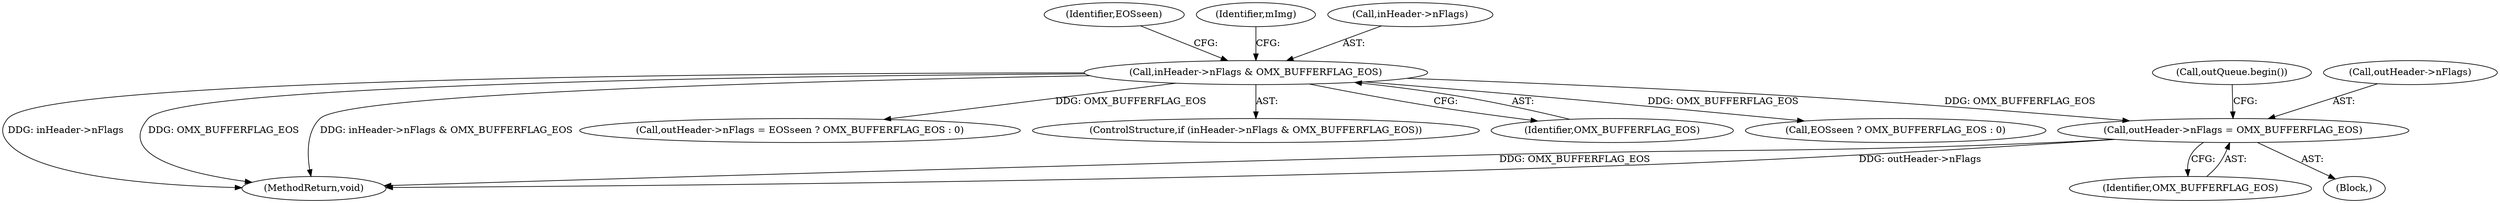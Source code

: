 digraph "0_Android_5a6788730acfc6fd8f4a6ef89d2c376572a26b55@pointer" {
"1000184" [label="(Call,outHeader->nFlags = OMX_BUFFERFLAG_EOS)"];
"1000154" [label="(Call,inHeader->nFlags & OMX_BUFFERFLAG_EOS)"];
"1000161" [label="(Identifier,EOSseen)"];
"1000297" [label="(Call,EOSseen ? OMX_BUFFERFLAG_EOS : 0)"];
"1000154" [label="(Call,inHeader->nFlags & OMX_BUFFERFLAG_EOS)"];
"1000184" [label="(Call,outHeader->nFlags = OMX_BUFFERFLAG_EOS)"];
"1000188" [label="(Identifier,OMX_BUFFERFLAG_EOS)"];
"1000409" [label="(MethodReturn,void)"];
"1000293" [label="(Call,outHeader->nFlags = EOSseen ? OMX_BUFFERFLAG_EOS : 0)"];
"1000153" [label="(ControlStructure,if (inHeader->nFlags & OMX_BUFFERFLAG_EOS))"];
"1000169" [label="(Block,)"];
"1000201" [label="(Identifier,mImg)"];
"1000158" [label="(Identifier,OMX_BUFFERFLAG_EOS)"];
"1000190" [label="(Call,outQueue.begin())"];
"1000155" [label="(Call,inHeader->nFlags)"];
"1000185" [label="(Call,outHeader->nFlags)"];
"1000184" -> "1000169"  [label="AST: "];
"1000184" -> "1000188"  [label="CFG: "];
"1000185" -> "1000184"  [label="AST: "];
"1000188" -> "1000184"  [label="AST: "];
"1000190" -> "1000184"  [label="CFG: "];
"1000184" -> "1000409"  [label="DDG: OMX_BUFFERFLAG_EOS"];
"1000184" -> "1000409"  [label="DDG: outHeader->nFlags"];
"1000154" -> "1000184"  [label="DDG: OMX_BUFFERFLAG_EOS"];
"1000154" -> "1000153"  [label="AST: "];
"1000154" -> "1000158"  [label="CFG: "];
"1000155" -> "1000154"  [label="AST: "];
"1000158" -> "1000154"  [label="AST: "];
"1000161" -> "1000154"  [label="CFG: "];
"1000201" -> "1000154"  [label="CFG: "];
"1000154" -> "1000409"  [label="DDG: inHeader->nFlags"];
"1000154" -> "1000409"  [label="DDG: OMX_BUFFERFLAG_EOS"];
"1000154" -> "1000409"  [label="DDG: inHeader->nFlags & OMX_BUFFERFLAG_EOS"];
"1000154" -> "1000293"  [label="DDG: OMX_BUFFERFLAG_EOS"];
"1000154" -> "1000297"  [label="DDG: OMX_BUFFERFLAG_EOS"];
}

